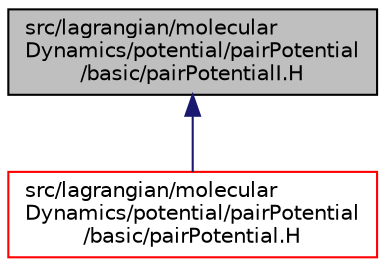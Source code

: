 digraph "src/lagrangian/molecularDynamics/potential/pairPotential/basic/pairPotentialI.H"
{
  bgcolor="transparent";
  edge [fontname="Helvetica",fontsize="10",labelfontname="Helvetica",labelfontsize="10"];
  node [fontname="Helvetica",fontsize="10",shape=record];
  Node1 [label="src/lagrangian/molecular\lDynamics/potential/pairPotential\l/basic/pairPotentialI.H",height=0.2,width=0.4,color="black", fillcolor="grey75", style="filled", fontcolor="black"];
  Node1 -> Node2 [dir="back",color="midnightblue",fontsize="10",style="solid",fontname="Helvetica"];
  Node2 [label="src/lagrangian/molecular\lDynamics/potential/pairPotential\l/basic/pairPotential.H",height=0.2,width=0.4,color="red",URL="$a07202.html"];
}
